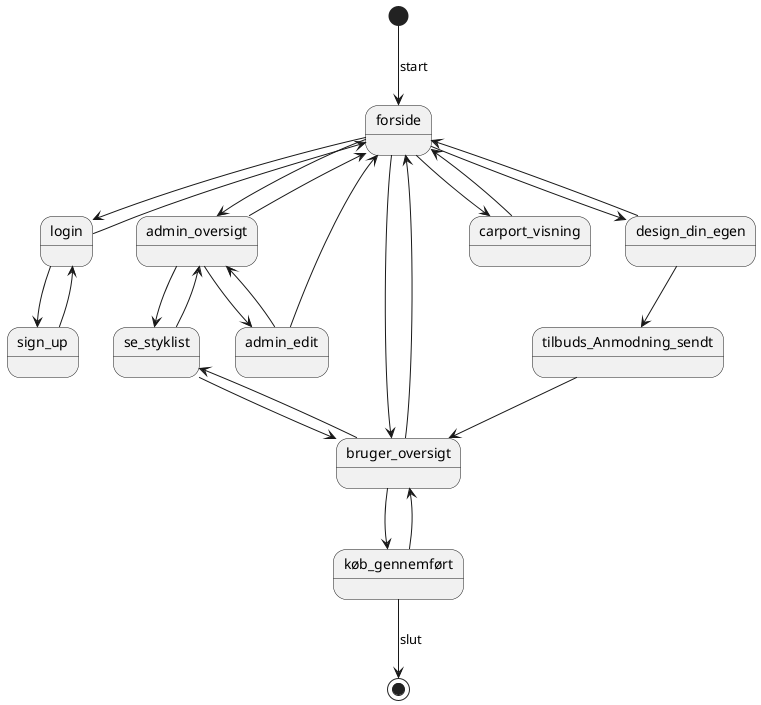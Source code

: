 @startuml

[*]--> forside : start
state forside
forside --> login
forside --> admin_oversigt
forside --> bruger_oversigt
forside --> design_din_egen
forside --> carport_visning


state login
login --> forside
login --> sign_up

state sign_up
sign_up --> login

state carport_visning
carport_visning --> forside

state design_din_egen
design_din_egen --> forside
design_din_egen --> tilbuds_Anmodning_sendt

state tilbuds_Anmodning_sendt
tilbuds_Anmodning_sendt --> bruger_oversigt

state bruger_oversigt
bruger_oversigt --> forside
bruger_oversigt --> køb_gennemført
bruger_oversigt --> se_styklist


state køb_gennemført
køb_gennemført --> bruger_oversigt

state se_styklist
se_styklist --> bruger_oversigt
se_styklist --> admin_oversigt

state admin_oversigt
admin_oversigt --> forside
admin_oversigt --> admin_edit
admin_oversigt --> se_styklist

state admin_edit
admin_edit --> forside
admin_edit --> admin_oversigt

køb_gennemført --> [*] : slut

@enduml